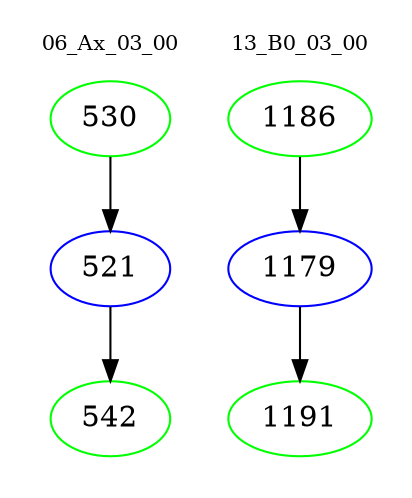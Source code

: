 digraph{
subgraph cluster_0 {
color = white
label = "06_Ax_03_00";
fontsize=10;
T0_530 [label="530", color="green"]
T0_530 -> T0_521 [color="black"]
T0_521 [label="521", color="blue"]
T0_521 -> T0_542 [color="black"]
T0_542 [label="542", color="green"]
}
subgraph cluster_1 {
color = white
label = "13_B0_03_00";
fontsize=10;
T1_1186 [label="1186", color="green"]
T1_1186 -> T1_1179 [color="black"]
T1_1179 [label="1179", color="blue"]
T1_1179 -> T1_1191 [color="black"]
T1_1191 [label="1191", color="green"]
}
}
